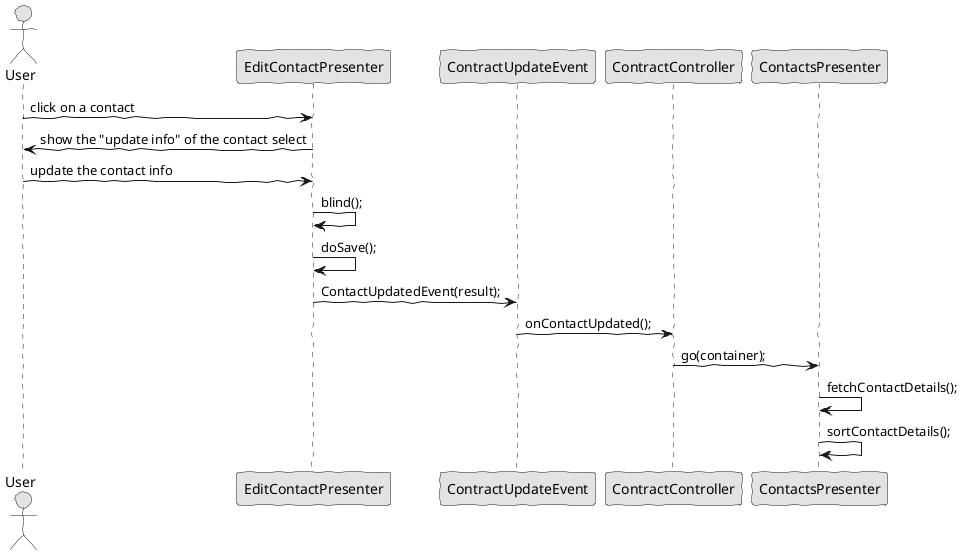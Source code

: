 @startuml Diagrama-Sequencia-Update.PNG
skinparam handwritten true
skinparam monochrome true
skinparam packageStyle rect
skinparam defaultFontName FG Virgil
skinparam shadowing false

actor User
participant EditContactPresenter
participant ContractUpdateEvent
participant ContractController
participant ContactsPresenter

User -> EditContactPresenter : click on a contact
User <- EditContactPresenter : show the "update info" of the contact select

User -> EditContactPresenter : update the contact info
EditContactPresenter -> EditContactPresenter : blind();
EditContactPresenter -> EditContactPresenter : doSave();
EditContactPresenter -> ContractUpdateEvent : ContactUpdatedEvent(result);

ContractUpdateEvent -> ContractController : onContactUpdated();
ContractController -> ContactsPresenter : go(container);

ContactsPresenter -> ContactsPresenter : fetchContactDetails();
ContactsPresenter -> ContactsPresenter : sortContactDetails();

@enduml
